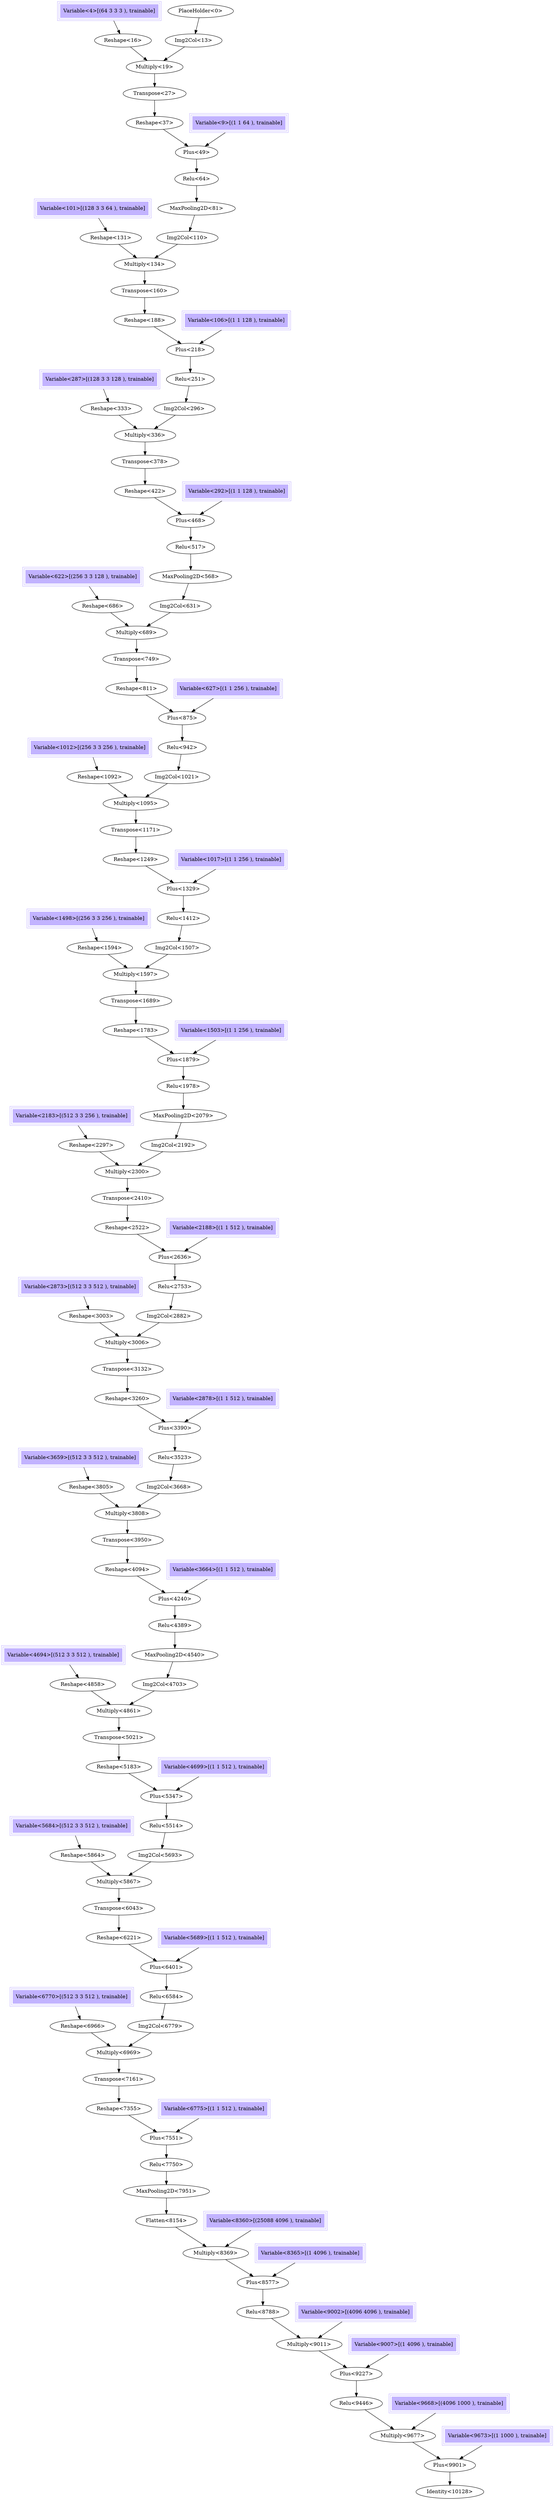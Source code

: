 

digraph g {
n10128 [label="Identity<10128>"] ;
n9901 -> n10128 ;
n9901 [label="Plus<9901>"] ;
n9677 -> n9901 ;
n9673 -> n9901 ;
n9677 [label="Multiply<9677>"] ;
n9446 -> n9677 ;
n9668 -> n9677 ;
n9446 [label="Relu<9446>"] ;
n9227 -> n9446 ;
n9227 [label="Plus<9227>"] ;
n9011 -> n9227 ;
n9007 -> n9227 ;
n9011 [label="Multiply<9011>"] ;
n8788 -> n9011 ;
n9002 -> n9011 ;
n8788 [label="Relu<8788>"] ;
n8577 -> n8788 ;
n8577 [label="Plus<8577>"] ;
n8369 -> n8577 ;
n8365 -> n8577 ;
n8369 [label="Multiply<8369>"] ;
n8154 -> n8369 ;
n8360 -> n8369 ;
n8154 [label="Flatten<8154>"] ;
n7951 -> n8154 ;
n7951 [label="MaxPooling2D<7951>"] ;
n7750 -> n7951 ;
n7750 [label="Relu<7750>"] ;
n7551 -> n7750 ;
n7551 [label="Plus<7551>"] ;
n7355 -> n7551 ;
n6775 -> n7551 ;
n7355 [label="Reshape<7355>"] ;
n7161 -> n7355 ;
n7161 [label="Transpose<7161>"] ;
n6969 -> n7161 ;
n6969 [label="Multiply<6969>"] ;
n6966 -> n6969 ;
n6779 -> n6969 ;
n6966 [label="Reshape<6966>"] ;
n6770 -> n6966 ;
n6770 [peripheries=3,style=filled,color=".7 .3 1.0",shape=box,label="Variable<6770>[(512 3 3 512 ), trainable]"] ;
n6779 [label="Img2Col<6779>"] ;
n6584 -> n6779 ;
n6584 [label="Relu<6584>"] ;
n6401 -> n6584 ;
n6401 [label="Plus<6401>"] ;
n6221 -> n6401 ;
n5689 -> n6401 ;
n6221 [label="Reshape<6221>"] ;
n6043 -> n6221 ;
n6043 [label="Transpose<6043>"] ;
n5867 -> n6043 ;
n5867 [label="Multiply<5867>"] ;
n5864 -> n5867 ;
n5693 -> n5867 ;
n5864 [label="Reshape<5864>"] ;
n5684 -> n5864 ;
n5684 [peripheries=3,style=filled,color=".7 .3 1.0",shape=box,label="Variable<5684>[(512 3 3 512 ), trainable]"] ;
n5693 [label="Img2Col<5693>"] ;
n5514 -> n5693 ;
n5514 [label="Relu<5514>"] ;
n5347 -> n5514 ;
n5347 [label="Plus<5347>"] ;
n5183 -> n5347 ;
n4699 -> n5347 ;
n5183 [label="Reshape<5183>"] ;
n5021 -> n5183 ;
n5021 [label="Transpose<5021>"] ;
n4861 -> n5021 ;
n4861 [label="Multiply<4861>"] ;
n4858 -> n4861 ;
n4703 -> n4861 ;
n4858 [label="Reshape<4858>"] ;
n4694 -> n4858 ;
n4694 [peripheries=3,style=filled,color=".7 .3 1.0",shape=box,label="Variable<4694>[(512 3 3 512 ), trainable]"] ;
n4703 [label="Img2Col<4703>"] ;
n4540 -> n4703 ;
n4540 [label="MaxPooling2D<4540>"] ;
n4389 -> n4540 ;
n4389 [label="Relu<4389>"] ;
n4240 -> n4389 ;
n4240 [label="Plus<4240>"] ;
n4094 -> n4240 ;
n3664 -> n4240 ;
n4094 [label="Reshape<4094>"] ;
n3950 -> n4094 ;
n3950 [label="Transpose<3950>"] ;
n3808 -> n3950 ;
n3808 [label="Multiply<3808>"] ;
n3805 -> n3808 ;
n3668 -> n3808 ;
n3805 [label="Reshape<3805>"] ;
n3659 -> n3805 ;
n3659 [peripheries=3,style=filled,color=".7 .3 1.0",shape=box,label="Variable<3659>[(512 3 3 512 ), trainable]"] ;
n3668 [label="Img2Col<3668>"] ;
n3523 -> n3668 ;
n3523 [label="Relu<3523>"] ;
n3390 -> n3523 ;
n3390 [label="Plus<3390>"] ;
n3260 -> n3390 ;
n2878 -> n3390 ;
n3260 [label="Reshape<3260>"] ;
n3132 -> n3260 ;
n3132 [label="Transpose<3132>"] ;
n3006 -> n3132 ;
n3006 [label="Multiply<3006>"] ;
n3003 -> n3006 ;
n2882 -> n3006 ;
n3003 [label="Reshape<3003>"] ;
n2873 -> n3003 ;
n2873 [peripheries=3,style=filled,color=".7 .3 1.0",shape=box,label="Variable<2873>[(512 3 3 512 ), trainable]"] ;
n2882 [label="Img2Col<2882>"] ;
n2753 -> n2882 ;
n2753 [label="Relu<2753>"] ;
n2636 -> n2753 ;
n2636 [label="Plus<2636>"] ;
n2522 -> n2636 ;
n2188 -> n2636 ;
n2522 [label="Reshape<2522>"] ;
n2410 -> n2522 ;
n2410 [label="Transpose<2410>"] ;
n2300 -> n2410 ;
n2300 [label="Multiply<2300>"] ;
n2297 -> n2300 ;
n2192 -> n2300 ;
n2297 [label="Reshape<2297>"] ;
n2183 -> n2297 ;
n2183 [peripheries=3,style=filled,color=".7 .3 1.0",shape=box,label="Variable<2183>[(512 3 3 256 ), trainable]"] ;
n2192 [label="Img2Col<2192>"] ;
n2079 -> n2192 ;
n2079 [label="MaxPooling2D<2079>"] ;
n1978 -> n2079 ;
n1978 [label="Relu<1978>"] ;
n1879 -> n1978 ;
n1879 [label="Plus<1879>"] ;
n1783 -> n1879 ;
n1503 -> n1879 ;
n1783 [label="Reshape<1783>"] ;
n1689 -> n1783 ;
n1689 [label="Transpose<1689>"] ;
n1597 -> n1689 ;
n1597 [label="Multiply<1597>"] ;
n1594 -> n1597 ;
n1507 -> n1597 ;
n1594 [label="Reshape<1594>"] ;
n1498 -> n1594 ;
n1498 [peripheries=3,style=filled,color=".7 .3 1.0",shape=box,label="Variable<1498>[(256 3 3 256 ), trainable]"] ;
n1507 [label="Img2Col<1507>"] ;
n1412 -> n1507 ;
n1412 [label="Relu<1412>"] ;
n1329 -> n1412 ;
n1329 [label="Plus<1329>"] ;
n1249 -> n1329 ;
n1017 -> n1329 ;
n1249 [label="Reshape<1249>"] ;
n1171 -> n1249 ;
n1171 [label="Transpose<1171>"] ;
n1095 -> n1171 ;
n1095 [label="Multiply<1095>"] ;
n1092 -> n1095 ;
n1021 -> n1095 ;
n1092 [label="Reshape<1092>"] ;
n1012 -> n1092 ;
n1012 [peripheries=3,style=filled,color=".7 .3 1.0",shape=box,label="Variable<1012>[(256 3 3 256 ), trainable]"] ;
n1021 [label="Img2Col<1021>"] ;
n942 -> n1021 ;
n942 [label="Relu<942>"] ;
n875 -> n942 ;
n875 [label="Plus<875>"] ;
n811 -> n875 ;
n627 -> n875 ;
n811 [label="Reshape<811>"] ;
n749 -> n811 ;
n749 [label="Transpose<749>"] ;
n689 -> n749 ;
n689 [label="Multiply<689>"] ;
n686 -> n689 ;
n631 -> n689 ;
n686 [label="Reshape<686>"] ;
n622 -> n686 ;
n622 [peripheries=3,style=filled,color=".7 .3 1.0",shape=box,label="Variable<622>[(256 3 3 128 ), trainable]"] ;
n631 [label="Img2Col<631>"] ;
n568 -> n631 ;
n568 [label="MaxPooling2D<568>"] ;
n517 -> n568 ;
n517 [label="Relu<517>"] ;
n468 -> n517 ;
n468 [label="Plus<468>"] ;
n422 -> n468 ;
n292 -> n468 ;
n422 [label="Reshape<422>"] ;
n378 -> n422 ;
n378 [label="Transpose<378>"] ;
n336 -> n378 ;
n336 [label="Multiply<336>"] ;
n333 -> n336 ;
n296 -> n336 ;
n333 [label="Reshape<333>"] ;
n287 -> n333 ;
n287 [peripheries=3,style=filled,color=".7 .3 1.0",shape=box,label="Variable<287>[(128 3 3 128 ), trainable]"] ;
n296 [label="Img2Col<296>"] ;
n251 -> n296 ;
n251 [label="Relu<251>"] ;
n218 -> n251 ;
n218 [label="Plus<218>"] ;
n188 -> n218 ;
n106 -> n218 ;
n188 [label="Reshape<188>"] ;
n160 -> n188 ;
n160 [label="Transpose<160>"] ;
n134 -> n160 ;
n134 [label="Multiply<134>"] ;
n131 -> n134 ;
n110 -> n134 ;
n131 [label="Reshape<131>"] ;
n101 -> n131 ;
n101 [peripheries=3,style=filled,color=".7 .3 1.0",shape=box,label="Variable<101>[(128 3 3 64 ), trainable]"] ;
n110 [label="Img2Col<110>"] ;
n81 -> n110 ;
n81 [label="MaxPooling2D<81>"] ;
n64 -> n81 ;
n64 [label="Relu<64>"] ;
n49 -> n64 ;
n49 [label="Plus<49>"] ;
n37 -> n49 ;
n9 -> n49 ;
n37 [label="Reshape<37>"] ;
n27 -> n37 ;
n27 [label="Transpose<27>"] ;
n19 -> n27 ;
n19 [label="Multiply<19>"] ;
n16 -> n19 ;
n13 -> n19 ;
n16 [label="Reshape<16>"] ;
n4 -> n16 ;
n4 [peripheries=3,style=filled,color=".7 .3 1.0",shape=box,label="Variable<4>[(64 3 3 3 ), trainable]"] ;
n13 [label="Img2Col<13>"] ;
n0 -> n13 ;
n0 [label="PlaceHolder<0>"] ;
n9 [peripheries=3,style=filled,color=".7 .3 1.0",shape=box,label="Variable<9>[(1 1 64 ), trainable]"] ;
n106 [peripheries=3,style=filled,color=".7 .3 1.0",shape=box,label="Variable<106>[(1 1 128 ), trainable]"] ;
n292 [peripheries=3,style=filled,color=".7 .3 1.0",shape=box,label="Variable<292>[(1 1 128 ), trainable]"] ;
n627 [peripheries=3,style=filled,color=".7 .3 1.0",shape=box,label="Variable<627>[(1 1 256 ), trainable]"] ;
n1017 [peripheries=3,style=filled,color=".7 .3 1.0",shape=box,label="Variable<1017>[(1 1 256 ), trainable]"] ;
n1503 [peripheries=3,style=filled,color=".7 .3 1.0",shape=box,label="Variable<1503>[(1 1 256 ), trainable]"] ;
n2188 [peripheries=3,style=filled,color=".7 .3 1.0",shape=box,label="Variable<2188>[(1 1 512 ), trainable]"] ;
n2878 [peripheries=3,style=filled,color=".7 .3 1.0",shape=box,label="Variable<2878>[(1 1 512 ), trainable]"] ;
n3664 [peripheries=3,style=filled,color=".7 .3 1.0",shape=box,label="Variable<3664>[(1 1 512 ), trainable]"] ;
n4699 [peripheries=3,style=filled,color=".7 .3 1.0",shape=box,label="Variable<4699>[(1 1 512 ), trainable]"] ;
n5689 [peripheries=3,style=filled,color=".7 .3 1.0",shape=box,label="Variable<5689>[(1 1 512 ), trainable]"] ;
n6775 [peripheries=3,style=filled,color=".7 .3 1.0",shape=box,label="Variable<6775>[(1 1 512 ), trainable]"] ;
n8360 [peripheries=3,style=filled,color=".7 .3 1.0",shape=box,label="Variable<8360>[(25088 4096 ), trainable]"] ;
n8365 [peripheries=3,style=filled,color=".7 .3 1.0",shape=box,label="Variable<8365>[(1 4096 ), trainable]"] ;
n9002 [peripheries=3,style=filled,color=".7 .3 1.0",shape=box,label="Variable<9002>[(4096 4096 ), trainable]"] ;
n9007 [peripheries=3,style=filled,color=".7 .3 1.0",shape=box,label="Variable<9007>[(1 4096 ), trainable]"] ;
n9668 [peripheries=3,style=filled,color=".7 .3 1.0",shape=box,label="Variable<9668>[(4096 1000 ), trainable]"] ;
n9673 [peripheries=3,style=filled,color=".7 .3 1.0",shape=box,label="Variable<9673>[(1 1000 ), trainable]"] ;
}

